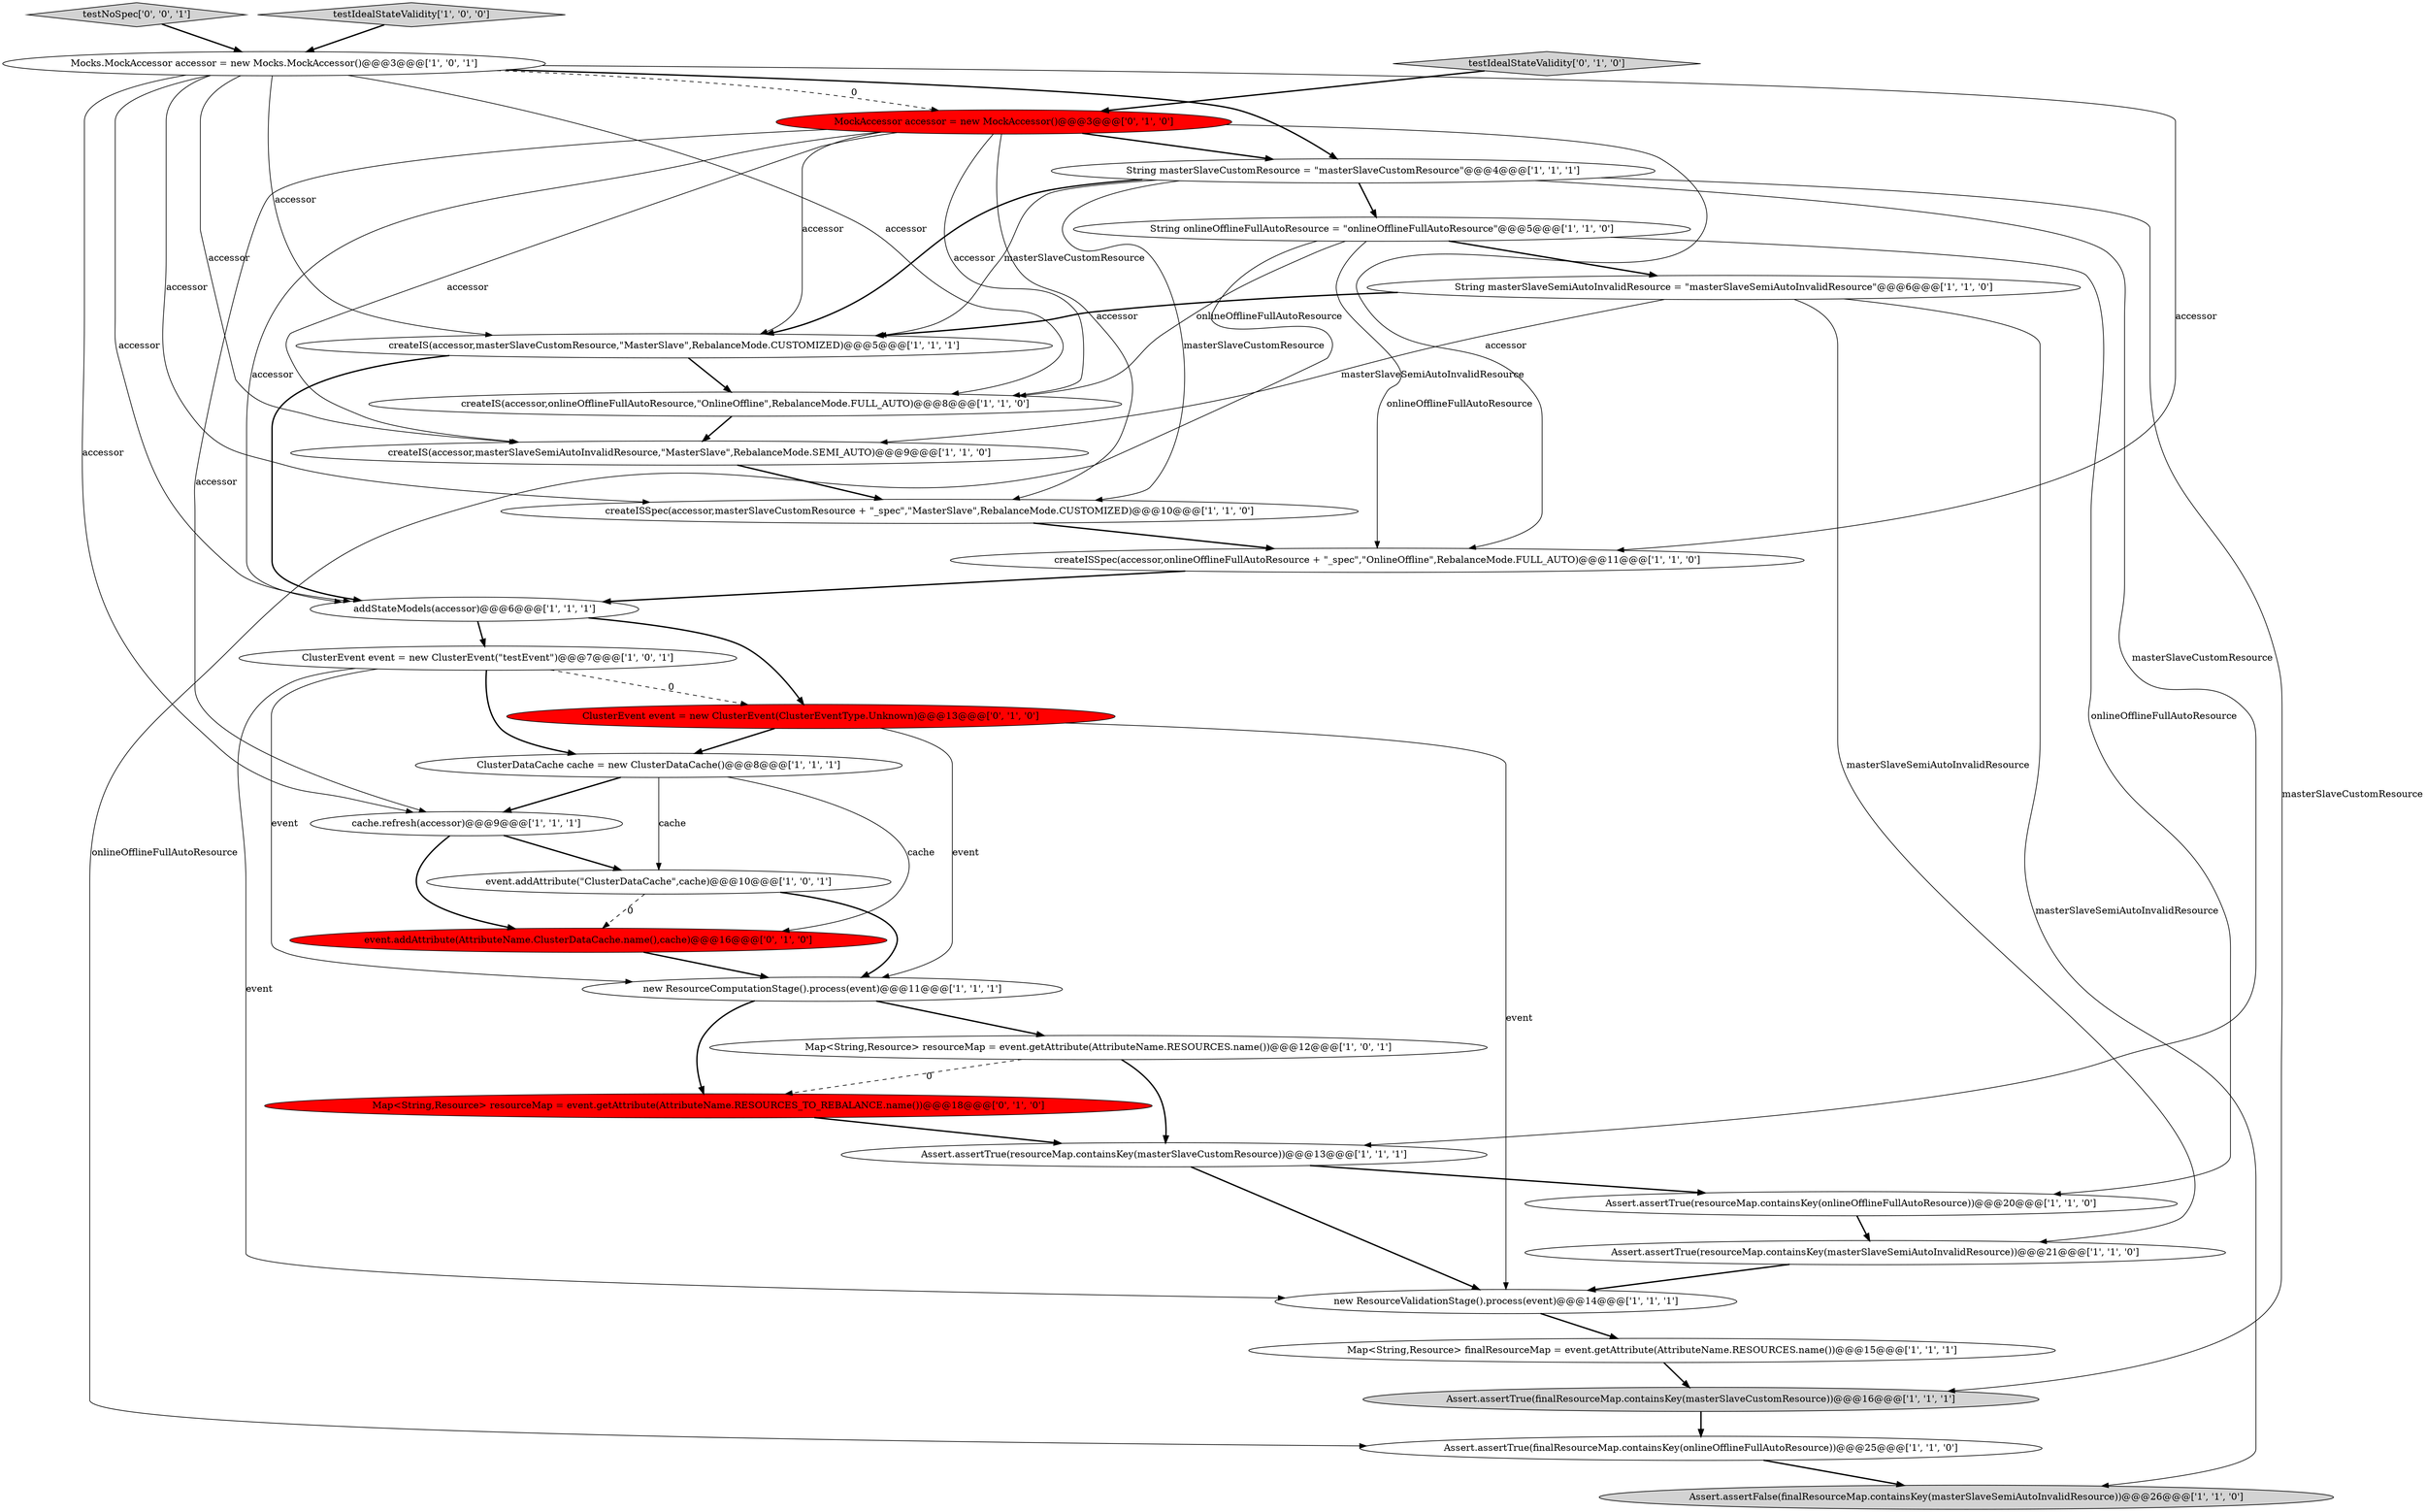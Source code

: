 digraph {
28 [style = filled, label = "testIdealStateValidity['0', '1', '0']", fillcolor = lightgray, shape = diamond image = "AAA0AAABBB2BBB"];
30 [style = filled, label = "testNoSpec['0', '0', '1']", fillcolor = lightgray, shape = diamond image = "AAA0AAABBB3BBB"];
4 [style = filled, label = "createISSpec(accessor,onlineOfflineFullAutoResource + \"_spec\",\"OnlineOffline\",RebalanceMode.FULL_AUTO)@@@11@@@['1', '1', '0']", fillcolor = white, shape = ellipse image = "AAA0AAABBB1BBB"];
17 [style = filled, label = "Assert.assertTrue(finalResourceMap.containsKey(masterSlaveCustomResource))@@@16@@@['1', '1', '1']", fillcolor = lightgray, shape = ellipse image = "AAA0AAABBB1BBB"];
20 [style = filled, label = "testIdealStateValidity['1', '0', '0']", fillcolor = lightgray, shape = diamond image = "AAA0AAABBB1BBB"];
21 [style = filled, label = "createIS(accessor,masterSlaveSemiAutoInvalidResource,\"MasterSlave\",RebalanceMode.SEMI_AUTO)@@@9@@@['1', '1', '0']", fillcolor = white, shape = ellipse image = "AAA0AAABBB1BBB"];
24 [style = filled, label = "Assert.assertTrue(resourceMap.containsKey(masterSlaveSemiAutoInvalidResource))@@@21@@@['1', '1', '0']", fillcolor = white, shape = ellipse image = "AAA0AAABBB1BBB"];
26 [style = filled, label = "MockAccessor accessor = new MockAccessor()@@@3@@@['0', '1', '0']", fillcolor = red, shape = ellipse image = "AAA1AAABBB2BBB"];
25 [style = filled, label = "event.addAttribute(AttributeName.ClusterDataCache.name(),cache)@@@16@@@['0', '1', '0']", fillcolor = red, shape = ellipse image = "AAA1AAABBB2BBB"];
23 [style = filled, label = "Assert.assertFalse(finalResourceMap.containsKey(masterSlaveSemiAutoInvalidResource))@@@26@@@['1', '1', '0']", fillcolor = lightgray, shape = ellipse image = "AAA0AAABBB1BBB"];
16 [style = filled, label = "cache.refresh(accessor)@@@9@@@['1', '1', '1']", fillcolor = white, shape = ellipse image = "AAA0AAABBB1BBB"];
7 [style = filled, label = "new ResourceComputationStage().process(event)@@@11@@@['1', '1', '1']", fillcolor = white, shape = ellipse image = "AAA0AAABBB1BBB"];
27 [style = filled, label = "Map<String,Resource> resourceMap = event.getAttribute(AttributeName.RESOURCES_TO_REBALANCE.name())@@@18@@@['0', '1', '0']", fillcolor = red, shape = ellipse image = "AAA1AAABBB2BBB"];
12 [style = filled, label = "String masterSlaveCustomResource = \"masterSlaveCustomResource\"@@@4@@@['1', '1', '1']", fillcolor = white, shape = ellipse image = "AAA0AAABBB1BBB"];
5 [style = filled, label = "Assert.assertTrue(resourceMap.containsKey(onlineOfflineFullAutoResource))@@@20@@@['1', '1', '0']", fillcolor = white, shape = ellipse image = "AAA0AAABBB1BBB"];
22 [style = filled, label = "new ResourceValidationStage().process(event)@@@14@@@['1', '1', '1']", fillcolor = white, shape = ellipse image = "AAA0AAABBB1BBB"];
11 [style = filled, label = "String masterSlaveSemiAutoInvalidResource = \"masterSlaveSemiAutoInvalidResource\"@@@6@@@['1', '1', '0']", fillcolor = white, shape = ellipse image = "AAA0AAABBB1BBB"];
10 [style = filled, label = "Assert.assertTrue(resourceMap.containsKey(masterSlaveCustomResource))@@@13@@@['1', '1', '1']", fillcolor = white, shape = ellipse image = "AAA0AAABBB1BBB"];
2 [style = filled, label = "createIS(accessor,masterSlaveCustomResource,\"MasterSlave\",RebalanceMode.CUSTOMIZED)@@@5@@@['1', '1', '1']", fillcolor = white, shape = ellipse image = "AAA0AAABBB1BBB"];
15 [style = filled, label = "Map<String,Resource> resourceMap = event.getAttribute(AttributeName.RESOURCES.name())@@@12@@@['1', '0', '1']", fillcolor = white, shape = ellipse image = "AAA0AAABBB1BBB"];
13 [style = filled, label = "String onlineOfflineFullAutoResource = \"onlineOfflineFullAutoResource\"@@@5@@@['1', '1', '0']", fillcolor = white, shape = ellipse image = "AAA0AAABBB1BBB"];
3 [style = filled, label = "Map<String,Resource> finalResourceMap = event.getAttribute(AttributeName.RESOURCES.name())@@@15@@@['1', '1', '1']", fillcolor = white, shape = ellipse image = "AAA0AAABBB1BBB"];
8 [style = filled, label = "ClusterEvent event = new ClusterEvent(\"testEvent\")@@@7@@@['1', '0', '1']", fillcolor = white, shape = ellipse image = "AAA0AAABBB1BBB"];
14 [style = filled, label = "addStateModels(accessor)@@@6@@@['1', '1', '1']", fillcolor = white, shape = ellipse image = "AAA0AAABBB1BBB"];
29 [style = filled, label = "ClusterEvent event = new ClusterEvent(ClusterEventType.Unknown)@@@13@@@['0', '1', '0']", fillcolor = red, shape = ellipse image = "AAA1AAABBB2BBB"];
0 [style = filled, label = "Assert.assertTrue(finalResourceMap.containsKey(onlineOfflineFullAutoResource))@@@25@@@['1', '1', '0']", fillcolor = white, shape = ellipse image = "AAA0AAABBB1BBB"];
19 [style = filled, label = "createISSpec(accessor,masterSlaveCustomResource + \"_spec\",\"MasterSlave\",RebalanceMode.CUSTOMIZED)@@@10@@@['1', '1', '0']", fillcolor = white, shape = ellipse image = "AAA0AAABBB1BBB"];
9 [style = filled, label = "event.addAttribute(\"ClusterDataCache\",cache)@@@10@@@['1', '0', '1']", fillcolor = white, shape = ellipse image = "AAA0AAABBB1BBB"];
18 [style = filled, label = "createIS(accessor,onlineOfflineFullAutoResource,\"OnlineOffline\",RebalanceMode.FULL_AUTO)@@@8@@@['1', '1', '0']", fillcolor = white, shape = ellipse image = "AAA0AAABBB1BBB"];
6 [style = filled, label = "ClusterDataCache cache = new ClusterDataCache()@@@8@@@['1', '1', '1']", fillcolor = white, shape = ellipse image = "AAA0AAABBB1BBB"];
1 [style = filled, label = "Mocks.MockAccessor accessor = new Mocks.MockAccessor()@@@3@@@['1', '0', '1']", fillcolor = white, shape = ellipse image = "AAA0AAABBB1BBB"];
10->22 [style = bold, label=""];
29->7 [style = solid, label="event"];
12->2 [style = solid, label="masterSlaveCustomResource"];
4->14 [style = bold, label=""];
15->10 [style = bold, label=""];
1->21 [style = solid, label="accessor"];
8->7 [style = solid, label="event"];
26->19 [style = solid, label="accessor"];
30->1 [style = bold, label=""];
21->19 [style = bold, label=""];
26->21 [style = solid, label="accessor"];
1->26 [style = dashed, label="0"];
26->16 [style = solid, label="accessor"];
11->21 [style = solid, label="masterSlaveSemiAutoInvalidResource"];
13->0 [style = solid, label="onlineOfflineFullAutoResource"];
1->18 [style = solid, label="accessor"];
2->18 [style = bold, label=""];
28->26 [style = bold, label=""];
16->25 [style = bold, label=""];
8->6 [style = bold, label=""];
13->5 [style = solid, label="onlineOfflineFullAutoResource"];
26->4 [style = solid, label="accessor"];
20->1 [style = bold, label=""];
26->2 [style = solid, label="accessor"];
9->7 [style = bold, label=""];
24->22 [style = bold, label=""];
25->7 [style = bold, label=""];
13->11 [style = bold, label=""];
1->4 [style = solid, label="accessor"];
1->16 [style = solid, label="accessor"];
11->2 [style = bold, label=""];
12->17 [style = solid, label="masterSlaveCustomResource"];
11->23 [style = solid, label="masterSlaveSemiAutoInvalidResource"];
26->14 [style = solid, label="accessor"];
1->19 [style = solid, label="accessor"];
8->22 [style = solid, label="event"];
11->24 [style = solid, label="masterSlaveSemiAutoInvalidResource"];
22->3 [style = bold, label=""];
12->13 [style = bold, label=""];
29->6 [style = bold, label=""];
26->12 [style = bold, label=""];
12->2 [style = bold, label=""];
1->2 [style = solid, label="accessor"];
17->0 [style = bold, label=""];
10->5 [style = bold, label=""];
0->23 [style = bold, label=""];
12->10 [style = solid, label="masterSlaveCustomResource"];
6->16 [style = bold, label=""];
5->24 [style = bold, label=""];
27->10 [style = bold, label=""];
2->14 [style = bold, label=""];
1->14 [style = solid, label="accessor"];
9->25 [style = dashed, label="0"];
1->12 [style = bold, label=""];
14->29 [style = bold, label=""];
7->27 [style = bold, label=""];
6->9 [style = solid, label="cache"];
7->15 [style = bold, label=""];
3->17 [style = bold, label=""];
14->8 [style = bold, label=""];
15->27 [style = dashed, label="0"];
19->4 [style = bold, label=""];
18->21 [style = bold, label=""];
29->22 [style = solid, label="event"];
12->19 [style = solid, label="masterSlaveCustomResource"];
13->4 [style = solid, label="onlineOfflineFullAutoResource"];
6->25 [style = solid, label="cache"];
8->29 [style = dashed, label="0"];
16->9 [style = bold, label=""];
13->18 [style = solid, label="onlineOfflineFullAutoResource"];
26->18 [style = solid, label="accessor"];
}
